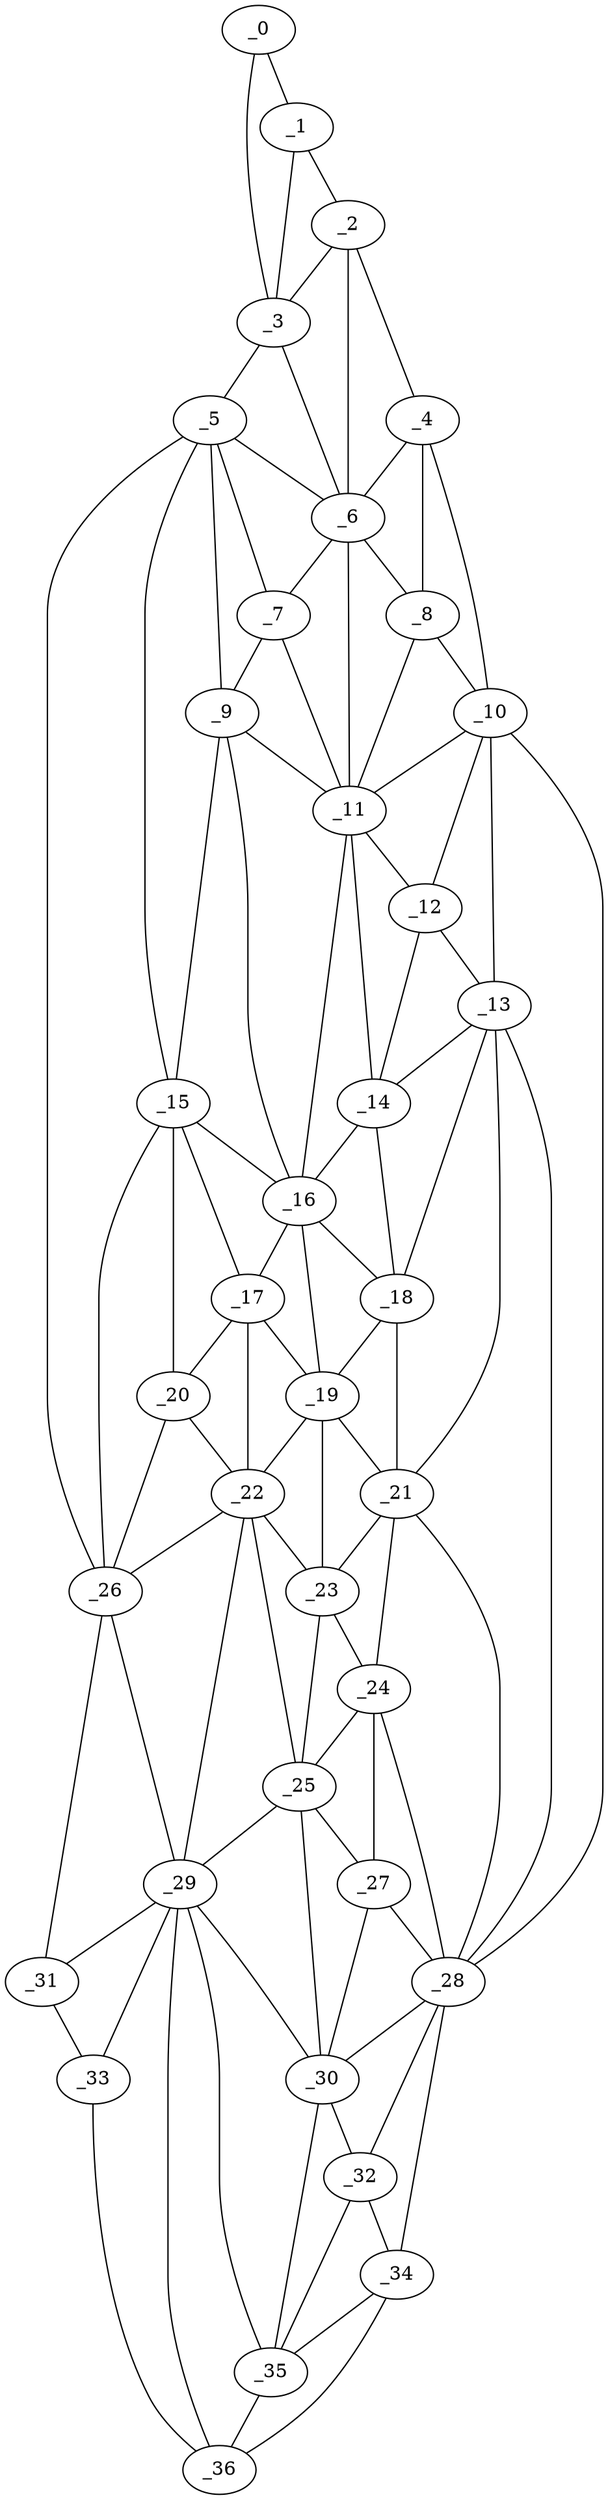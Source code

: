 graph "obj6__195.gxl" {
	_0	 [x=5,
		y=66];
	_1	 [x=7,
		y=57];
	_0 -- _1	 [valence=1];
	_3	 [x=14,
		y=72];
	_0 -- _3	 [valence=1];
	_2	 [x=11,
		y=52];
	_1 -- _2	 [valence=1];
	_1 -- _3	 [valence=2];
	_2 -- _3	 [valence=2];
	_4	 [x=19,
		y=46];
	_2 -- _4	 [valence=1];
	_6	 [x=29,
		y=67];
	_2 -- _6	 [valence=1];
	_5	 [x=28,
		y=81];
	_3 -- _5	 [valence=1];
	_3 -- _6	 [valence=2];
	_4 -- _6	 [valence=2];
	_8	 [x=38,
		y=52];
	_4 -- _8	 [valence=2];
	_10	 [x=43,
		y=42];
	_4 -- _10	 [valence=1];
	_5 -- _6	 [valence=2];
	_7	 [x=34,
		y=69];
	_5 -- _7	 [valence=2];
	_9	 [x=40,
		y=77];
	_5 -- _9	 [valence=2];
	_15	 [x=67,
		y=80];
	_5 -- _15	 [valence=2];
	_26	 [x=94,
		y=87];
	_5 -- _26	 [valence=1];
	_6 -- _7	 [valence=1];
	_6 -- _8	 [valence=1];
	_11	 [x=43,
		y=58];
	_6 -- _11	 [valence=2];
	_7 -- _9	 [valence=1];
	_7 -- _11	 [valence=2];
	_8 -- _10	 [valence=1];
	_8 -- _11	 [valence=2];
	_9 -- _11	 [valence=2];
	_9 -- _15	 [valence=2];
	_16	 [x=68,
		y=66];
	_9 -- _16	 [valence=2];
	_10 -- _11	 [valence=1];
	_12	 [x=59,
		y=46];
	_10 -- _12	 [valence=2];
	_13	 [x=64,
		y=47];
	_10 -- _13	 [valence=2];
	_28	 [x=106,
		y=51];
	_10 -- _28	 [valence=1];
	_11 -- _12	 [valence=1];
	_14	 [x=64,
		y=58];
	_11 -- _14	 [valence=2];
	_11 -- _16	 [valence=2];
	_12 -- _13	 [valence=1];
	_12 -- _14	 [valence=2];
	_13 -- _14	 [valence=2];
	_18	 [x=78,
		y=51];
	_13 -- _18	 [valence=2];
	_21	 [x=86,
		y=52];
	_13 -- _21	 [valence=1];
	_13 -- _28	 [valence=2];
	_14 -- _16	 [valence=1];
	_14 -- _18	 [valence=2];
	_15 -- _16	 [valence=2];
	_17	 [x=75,
		y=76];
	_15 -- _17	 [valence=1];
	_20	 [x=83,
		y=81];
	_15 -- _20	 [valence=2];
	_15 -- _26	 [valence=1];
	_16 -- _17	 [valence=1];
	_16 -- _18	 [valence=2];
	_19	 [x=83,
		y=58];
	_16 -- _19	 [valence=1];
	_17 -- _19	 [valence=2];
	_17 -- _20	 [valence=1];
	_22	 [x=88,
		y=72];
	_17 -- _22	 [valence=2];
	_18 -- _19	 [valence=2];
	_18 -- _21	 [valence=1];
	_19 -- _21	 [valence=2];
	_19 -- _22	 [valence=1];
	_23	 [x=89,
		y=61];
	_19 -- _23	 [valence=2];
	_20 -- _22	 [valence=2];
	_20 -- _26	 [valence=1];
	_21 -- _23	 [valence=2];
	_24	 [x=93,
		y=54];
	_21 -- _24	 [valence=2];
	_21 -- _28	 [valence=2];
	_22 -- _23	 [valence=2];
	_25	 [x=94,
		y=61];
	_22 -- _25	 [valence=1];
	_22 -- _26	 [valence=1];
	_29	 [x=107,
		y=74];
	_22 -- _29	 [valence=2];
	_23 -- _24	 [valence=1];
	_23 -- _25	 [valence=2];
	_24 -- _25	 [valence=2];
	_27	 [x=100,
		y=55];
	_24 -- _27	 [valence=2];
	_24 -- _28	 [valence=2];
	_25 -- _27	 [valence=1];
	_25 -- _29	 [valence=2];
	_30	 [x=108,
		y=64];
	_25 -- _30	 [valence=2];
	_26 -- _29	 [valence=2];
	_31	 [x=110,
		y=82];
	_26 -- _31	 [valence=1];
	_27 -- _28	 [valence=1];
	_27 -- _30	 [valence=2];
	_28 -- _30	 [valence=2];
	_32	 [x=115,
		y=55];
	_28 -- _32	 [valence=1];
	_34	 [x=122,
		y=57];
	_28 -- _34	 [valence=1];
	_29 -- _30	 [valence=1];
	_29 -- _31	 [valence=2];
	_33	 [x=120,
		y=78];
	_29 -- _33	 [valence=1];
	_35	 [x=122,
		y=66];
	_29 -- _35	 [valence=2];
	_36	 [x=123,
		y=73];
	_29 -- _36	 [valence=2];
	_30 -- _32	 [valence=1];
	_30 -- _35	 [valence=2];
	_31 -- _33	 [valence=1];
	_32 -- _34	 [valence=2];
	_32 -- _35	 [valence=2];
	_33 -- _36	 [valence=1];
	_34 -- _35	 [valence=2];
	_34 -- _36	 [valence=1];
	_35 -- _36	 [valence=1];
}
